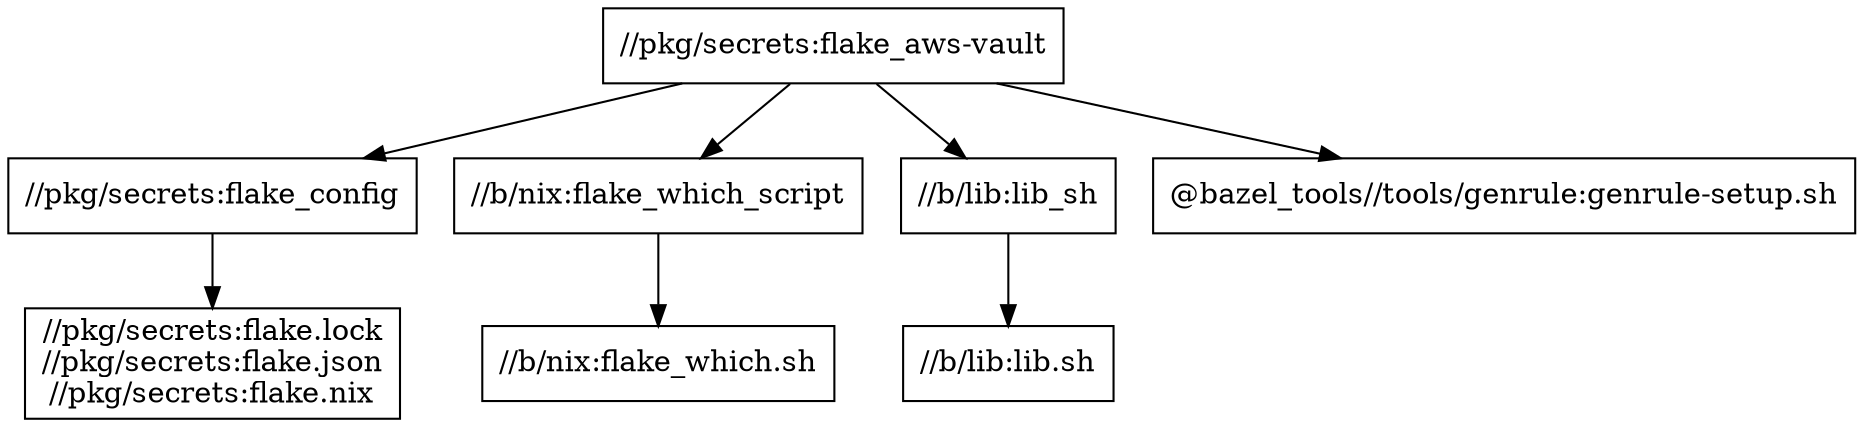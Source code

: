 digraph mygraph {
  node [shape=box];
  "//pkg/secrets:flake_aws-vault"
  "//pkg/secrets:flake_aws-vault" -> "//pkg/secrets:flake_config"
  "//pkg/secrets:flake_aws-vault" -> "//b/nix:flake_which_script"
  "//pkg/secrets:flake_aws-vault" -> "//b/lib:lib_sh"
  "//pkg/secrets:flake_aws-vault" -> "@bazel_tools//tools/genrule:genrule-setup.sh"
  "//pkg/secrets:flake_config"
  "//pkg/secrets:flake_config" -> "//pkg/secrets:flake.lock\n//pkg/secrets:flake.json\n//pkg/secrets:flake.nix"
  "//b/nix:flake_which_script"
  "//b/nix:flake_which_script" -> "//b/nix:flake_which.sh"
  "@bazel_tools//tools/genrule:genrule-setup.sh"
  "//b/lib:lib_sh"
  "//b/lib:lib_sh" -> "//b/lib:lib.sh"
  "//b/lib:lib.sh"
  "//pkg/secrets:flake.lock\n//pkg/secrets:flake.json\n//pkg/secrets:flake.nix"
  "//b/nix:flake_which.sh"
}
